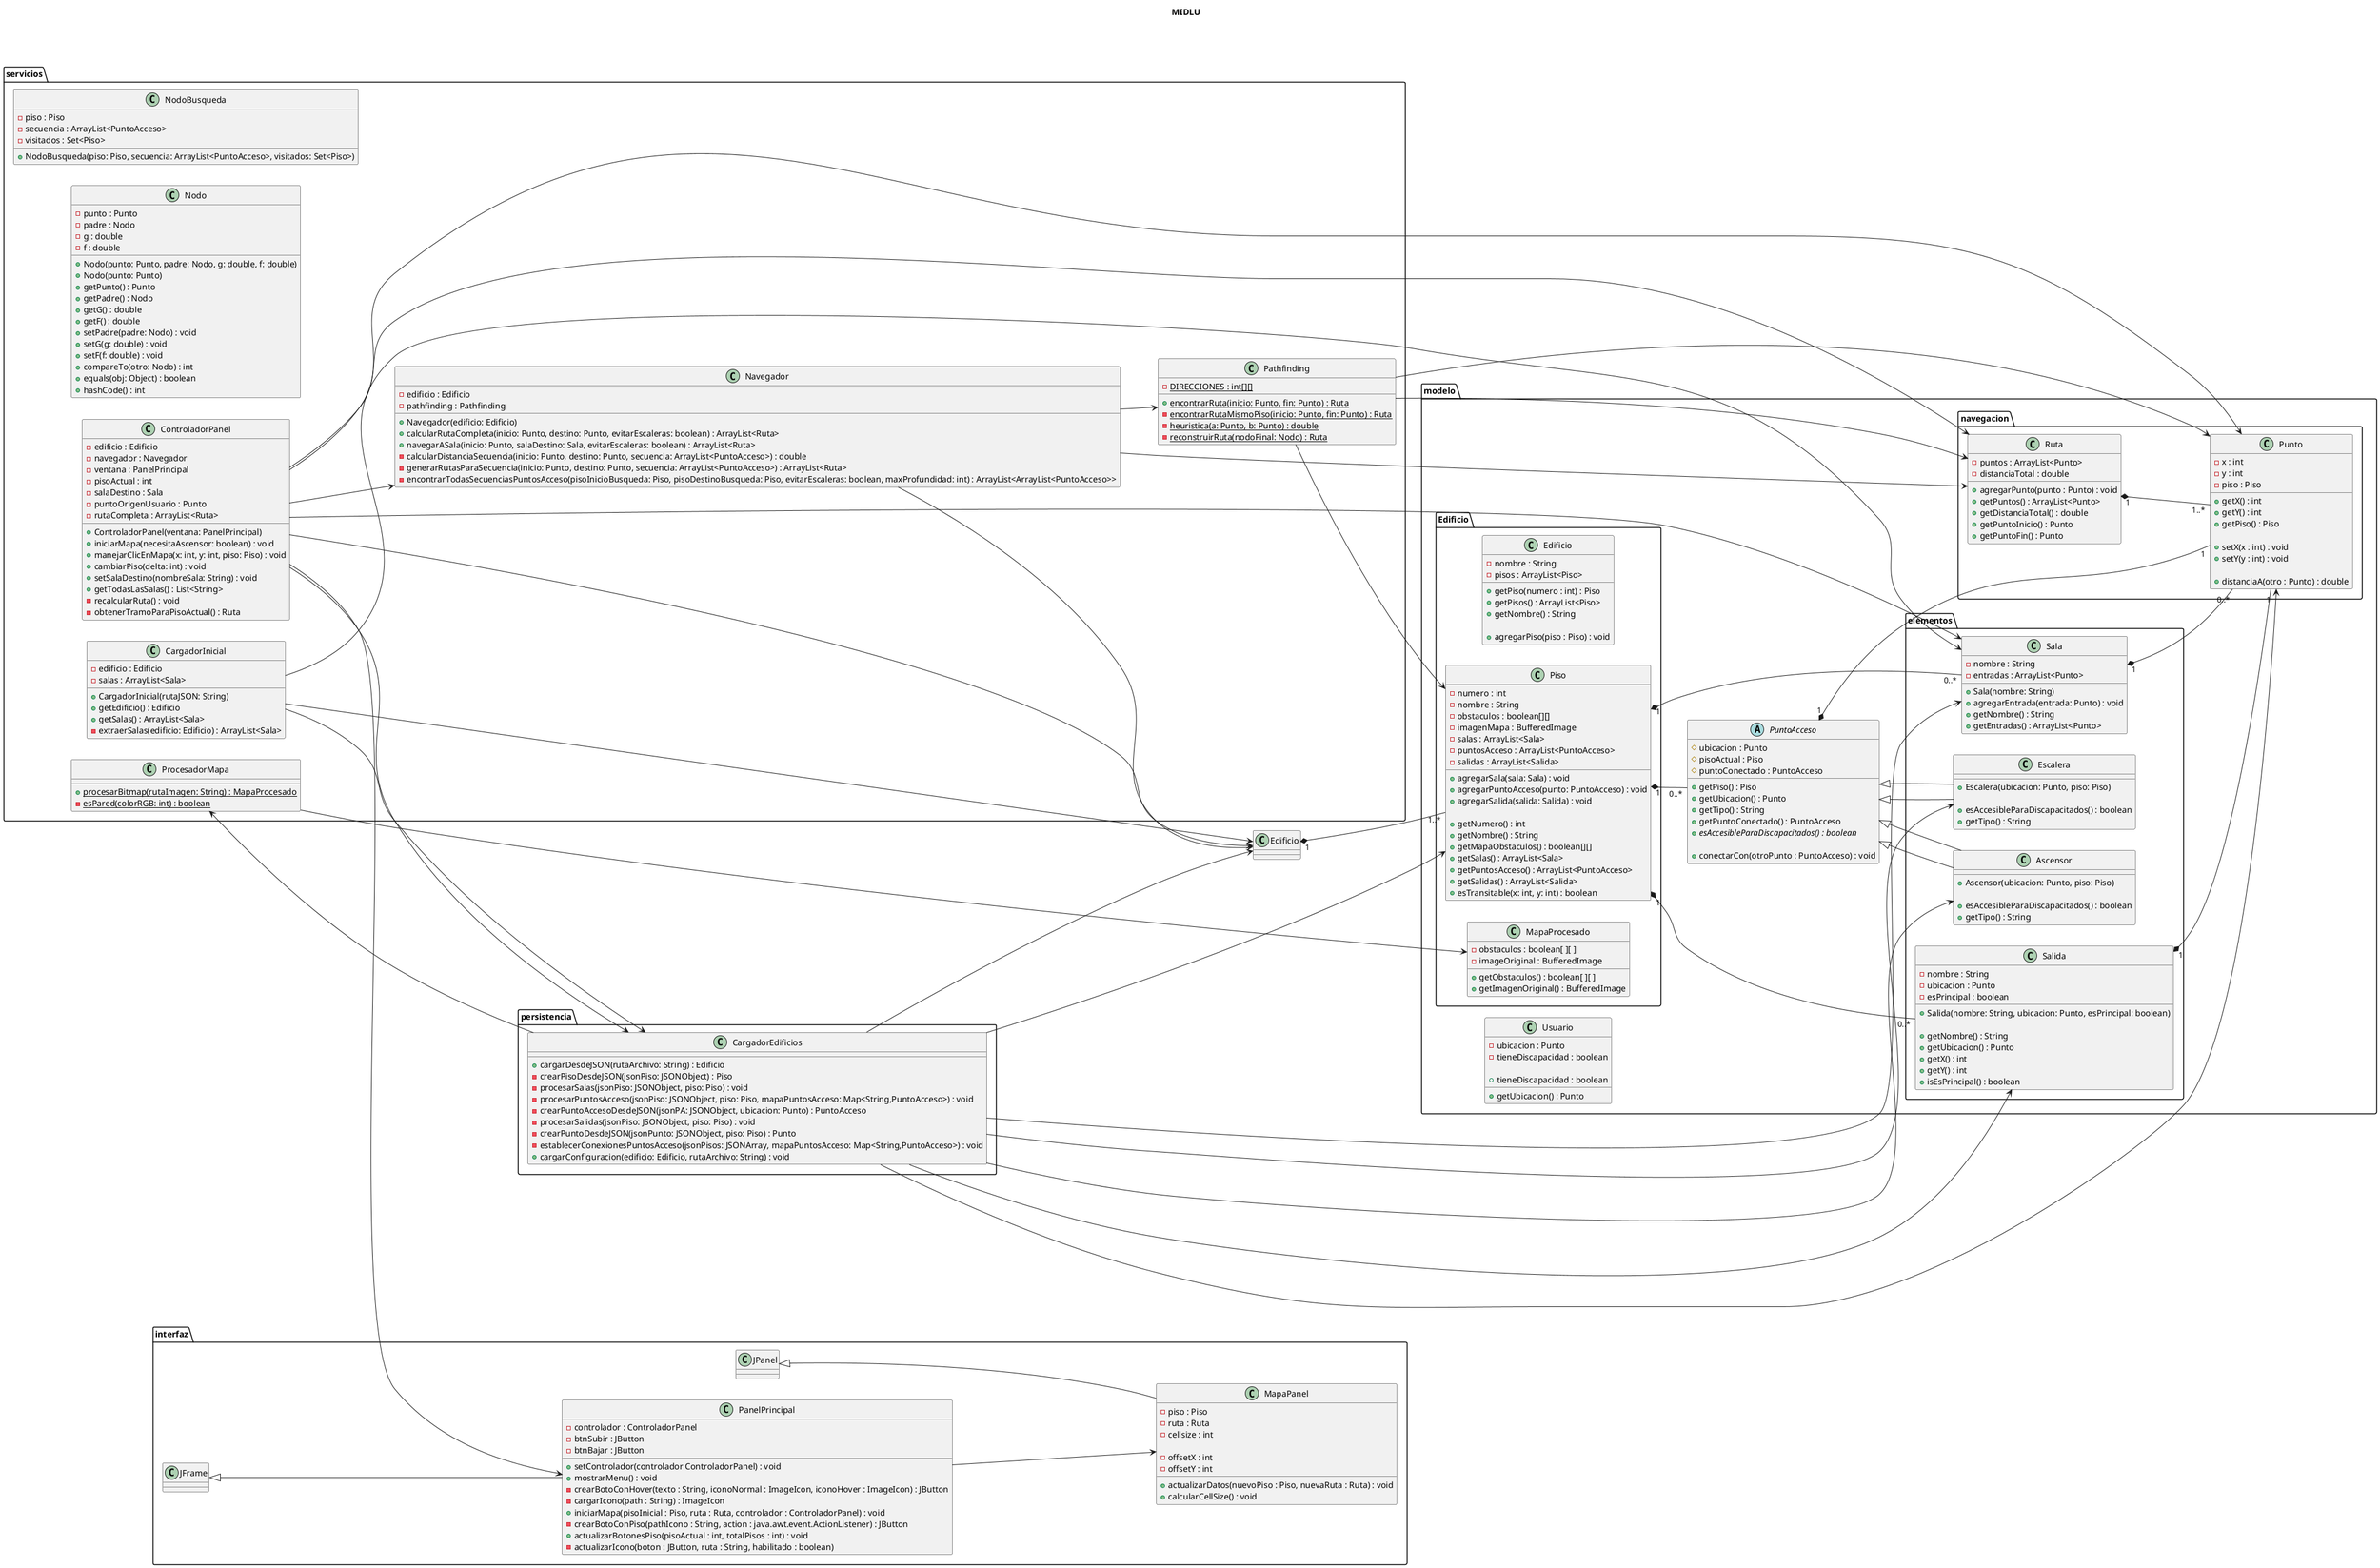 @startuml
title MIDLU
left to right direction
package modelo{
package navegacion {
class Punto {
    - x : int
    - y : int
    - piso : Piso

    + getX() : int
    + getY() : int
    + getPiso() : Piso

    + setX(x : int) : void
    + setY(y : int) : void

    + distanciaA(otro : Punto) : double
}

class Ruta {
    - puntos : ArrayList<Punto>
    - distanciaTotal : double

    + agregarPunto(punto : Punto) : void
    + getPuntos() : ArrayList<Punto>
    + getDistanciaTotal() : double
    + getPuntoInicio() : Punto
    + getPuntoFin() : Punto
}
}
package Edificio {
class Edificio{
    -nombre : String
    -pisos : ArrayList<Piso>

    +getPiso(numero : int) : Piso
    +getPisos() : ArrayList<Piso>
    +getNombre() : String

    +agregarPiso(piso : Piso) : void
    }
class MapaProcesado{
    - obstaculos : boolean[ ][ ]
    - imageOriginal : BufferedImage

    + getObstaculos() : boolean[ ][ ]
    + getImagenOriginal() : BufferedImage
    }
class Piso {
    - numero : int
    - nombre : String
    - obstaculos : boolean[][]
    - imagenMapa : BufferedImage
    - salas : ArrayList<Sala>
    - puntosAcceso : ArrayList<PuntoAcceso>
    - salidas : ArrayList<Salida>

    + agregarSala(sala: Sala) : void
    + agregarPuntoAcceso(punto: PuntoAcceso) : void
    + agregarSalida(salida: Salida) : void

    + getNumero() : int
    + getNombre() : String
    + getMapaObstaculos() : boolean[][]
    + getSalas() : ArrayList<Sala>
    + getPuntosAcceso() : ArrayList<PuntoAcceso>
    + getSalidas() : ArrayList<Salida>
    + esTransitable(x: int, y: int) : boolean
}
}
package elementos{
class Ascensor extends modelo.PuntoAcceso {
    + Ascensor(ubicacion: Punto, piso: Piso)

    + esAccesibleParaDiscapacitados() : boolean
    + getTipo() : String
}
class Escalera extends modelo.PuntoAcceso{
    + Escalera(ubicacion: Punto, piso: Piso)

    + esAccesibleParaDiscapacitados() : boolean
    + getTipo() : String
}
class Sala {
    - nombre : String
    - entradas : ArrayList<Punto>

    + Sala(nombre: String)
    + agregarEntrada(entrada: Punto) : void
    + getNombre() : String
    + getEntradas() : ArrayList<Punto>
}
class Salida {
    - nombre : String
    - ubicacion : Punto
    - esPrincipal : boolean

    + Salida(nombre: String, ubicacion: Punto, esPrincipal: boolean)

    + getNombre() : String
    + getUbicacion() : Punto
    + getX() : int
    + getY() : int
    + isEsPrincipal() : boolean
}
}


class Usuario {
    - ubicacion : Punto
    - tieneDiscapacidad : boolean

    + getUbicacion() : Punto
    + tieneDiscapacidad : boolean
}

abstract class PuntoAcceso{
    # ubicacion : Punto
    # pisoActual : Piso
    # puntoConectado : PuntoAcceso

    + getPiso() : Piso
    + getUbicacion() : Punto
    + getTipo() : String
    + getPuntoConectado() : PuntoAcceso
    + {abstract} esAccesibleParaDiscapacitados() : boolean

    + conectarCon(otroPunto : PuntoAcceso) : void
}
}
package persistencia{
class CargadorEdificios {
    + cargarDesdeJSON(rutaArchivo: String) : Edificio
    - crearPisoDesdeJSON(jsonPiso: JSONObject) : Piso
    - procesarSalas(jsonPiso: JSONObject, piso: Piso) : void
    - procesarPuntosAcceso(jsonPiso: JSONObject, piso: Piso, mapaPuntosAcceso: Map<String,PuntoAcceso>) : void
    - crearPuntoAccesoDesdeJSON(jsonPA: JSONObject, ubicacion: Punto) : PuntoAcceso
    - procesarSalidas(jsonPiso: JSONObject, piso: Piso) : void
    - crearPuntoDesdeJSON(jsonPunto: JSONObject, piso: Piso) : Punto
    - establecerConexionesPuntosAcceso(jsonPisos: JSONArray, mapaPuntosAcceso: Map<String,PuntoAcceso>) : void
    + cargarConfiguracion(edificio: Edificio, rutaArchivo: String) : void
}
}
package servicios{
class Navegador {
    - edificio : Edificio
    - pathfinding : Pathfinding

    + Navegador(edificio: Edificio)
    + calcularRutaCompleta(inicio: Punto, destino: Punto, evitarEscaleras: boolean) : ArrayList<Ruta>
    + navegarASala(inicio: Punto, salaDestino: Sala, evitarEscaleras: boolean) : ArrayList<Ruta>
    - calcularDistanciaSecuencia(inicio: Punto, destino: Punto, secuencia: ArrayList<PuntoAcceso>) : double
    - generarRutasParaSecuencia(inicio: Punto, destino: Punto, secuencia: ArrayList<PuntoAcceso>) : ArrayList<Ruta>
    - encontrarTodasSecuenciasPuntosAcceso(pisoInicioBusqueda: Piso, pisoDestinoBusqueda: Piso, evitarEscaleras: boolean, maxProfundidad: int) : ArrayList<ArrayList<PuntoAcceso>>
}

class NodoBusqueda {
    - piso : Piso
    - secuencia : ArrayList<PuntoAcceso>
    - visitados : Set<Piso>
    __
    + NodoBusqueda(piso: Piso, secuencia: ArrayList<PuntoAcceso>, visitados: Set<Piso>)
}
class Pathfinding {
    - DIRECCIONES : int[][] {static}
    __
    + encontrarRuta(inicio: Punto, fin: Punto) : Ruta {static}
    - encontrarRutaMismoPiso(inicio: Punto, fin: Punto) : Ruta {static}
    - heuristica(a: Punto, b: Punto) : double {static}
    - reconstruirRuta(nodoFinal: Nodo) : Ruta {static}
}

class Nodo {
    - punto : Punto
    - padre : Nodo
    - g : double
    - f : double
    __
    + Nodo(punto: Punto, padre: Nodo, g: double, f: double)
    + Nodo(punto: Punto)
    + getPunto() : Punto
    + getPadre() : Nodo
    + getG() : double
    + getF() : double
    + setPadre(padre: Nodo) : void
    + setG(g: double) : void
    + setF(f: double) : void
    + compareTo(otro: Nodo) : int
    + equals(obj: Object) : boolean
    + hashCode() : int
}

class ProcesadorMapa {
    + procesarBitmap(rutaImagen: String) : MapaProcesado {static}
    - esPared(colorRGB: int) : boolean {static}
}

class CargadorInicial {
    - edificio : Edificio
    - salas : ArrayList<Sala>
    __
    + CargadorInicial(rutaJSON: String)
    + getEdificio() : Edificio
    + getSalas() : ArrayList<Sala>
    - extraerSalas(edificio: Edificio) : ArrayList<Sala>
}
class ControladorPanel {
    - edificio : Edificio
    - navegador : Navegador
    - ventana : PanelPrincipal
    - pisoActual : int
    - salaDestino : Sala
    - puntoOrigenUsuario : Punto
    - rutaCompleta : ArrayList<Ruta>
    __
    + ControladorPanel(ventana: PanelPrincipal)
    + iniciarMapa(necesitaAscensor: boolean) : void
    + manejarClicEnMapa(x: int, y: int, piso: Piso) : void
    + cambiarPiso(delta: int) : void
    + setSalaDestino(nombreSala: String) : void
    + getTodasLasSalas() : List<String>
    - recalcularRuta() : void
    - obtenerTramoParaPisoActual() : Ruta
}
}
package interfaz{
class MapaPanel extends JPanel{
    -piso : Piso
    -ruta : Ruta
    -cellsize : int

    -offsetX : int
    -offsetY : int

    +actualizarDatos(nuevoPiso : Piso, nuevaRuta : Ruta) : void
    +calcularCellSize() : void
}
class PanelPrincipal extends JFrame{
    -controlador : ControladorPanel
    -btnSubir : JButton
    -btnBajar : JButton

    +setControlador(controlador ControladorPanel) : void
    +mostrarMenu() : void
    -crearBotoConHover(texto : String, iconoNormal : ImageIcon, iconoHover : ImageIcon) : JButton
    -cargarIcono(path : String) : ImageIcon
    +iniciarMapa(pisoInicial : Piso, ruta : Ruta, controlador : ControladorPanel) : void
    -crearBotoConPiso(pathIcono : String, action : java.awt.event.ActionListener) : JButton
    +actualizarBotonesPiso(pisoActual : int, totalPisos : int) : void
    -  actualizarIcono(boton : JButton, ruta : String, habilitado : boolean)
}
}
' Core model relationships
Edificio "1" *-- "1..*" Piso
Piso "1" *-- "0..*" Sala
Piso "1" *-- "0..*" PuntoAcceso
Piso "1" *-- "0..*" Salida
Sala "1" *-- "0..*" Punto
Salida "1" *-- "1" Punto
PuntoAcceso "1" *-- "1" Punto
Ruta "1" *-- "1..*" Punto

' Inheritance
PuntoAcceso <|-- Ascensor
PuntoAcceso <|-- Escalera

' Navigation system
Navegador --> Edificio
Navegador --> Pathfinding
Navegador --> Ruta
Pathfinding --> Punto
Pathfinding --> Ruta
Pathfinding --> Piso

' Persistence system
CargadorEdificios --> Edificio
CargadorEdificios --> Piso
CargadorEdificios --> Sala
CargadorEdificios --> Ascensor
CargadorEdificios --> Escalera
CargadorEdificios --> Salida
CargadorEdificios --> Punto
CargadorEdificios --> ProcesadorMapa
ProcesadorMapa --> MapaProcesado

' Initialization
CargadorInicial --> CargadorEdificios
CargadorInicial --> Edificio
CargadorInicial --> Sala

' UI Controller
ControladorPanel --> CargadorEdificios
ControladorPanel --> Edificio
ControladorPanel --> Navegador
ControladorPanel --> PanelPrincipal
ControladorPanel --> Sala
ControladorPanel --> Punto
ControladorPanel --> Ruta
PanelPrincipal --> MapaPanel
@enduml